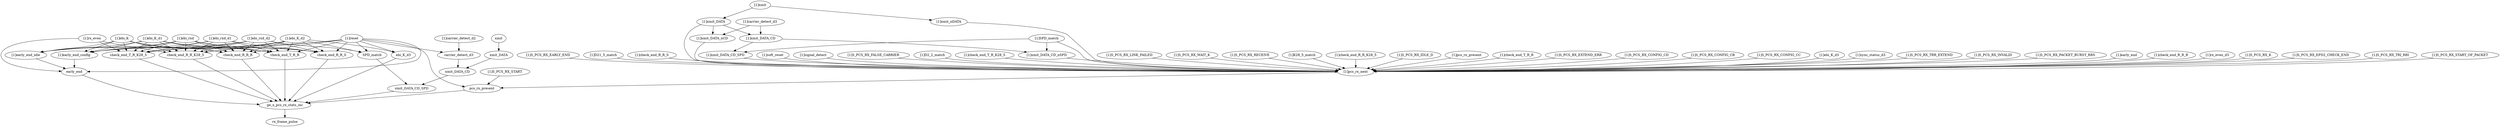 strict digraph "" {
	"[1]early_end_idle"	 [complexity=7,
		importance=0.107386379028,
		rank=0.0153409112898];
	early_end	 [complexity=3,
		importance=0.101825742532,
		rank=0.0339419141773];
	"[1]early_end_idle" -> early_end;
	xmit	 [complexity=12,
		importance=0.0399481617572,
		rank=0.00332901347977];
	xmit_DATA	 [complexity=10,
		importance=0.0355332451818,
		rank=0.00355332451818];
	xmit -> xmit_DATA;
	"[1]early_end_config"	 [complexity=7,
		importance=0.107724260856,
		rank=0.0153891801223];
	"[1]early_end_config" -> early_end;
	"[1]soft_reset"	 [complexity=8,
		importance=0.334381244949,
		rank=0.0417976556187];
	"[1]pcs_rx_next"	 [complexity=7,
		importance=0.327719409739,
		rank=0.0468170585342];
	"[1]soft_reset" -> "[1]pcs_rx_next";
	"[1]signal_detect"	 [complexity=8,
		importance=0.987573145793,
		rank=0.123446643224];
	"[1]signal_detect" -> "[1]pcs_rx_next";
	xmit_DATA_CD_SPD	 [complexity=4,
		importance=0.0235946328014,
		rank=0.00589865820035];
	ge_x_pcs_rx_stats_inc	 [complexity=2,
		importance=0.0182179796128,
		rank=0.00910898980642];
	xmit_DATA_CD_SPD -> ge_x_pcs_rx_stats_inc;
	pcs_rx_present	 [complexity=3,
		importance=0.247265987778,
		rank=0.0824219959261];
	pcs_rx_present -> ge_x_pcs_rx_stats_inc;
	"[1]S_PCS_RX_FALSE_CARRIER"	 [complexity=24,
		importance=1.64301196527,
		rank=0.0684588318863];
	"[1]S_PCS_RX_FALSE_CARRIER" -> "[1]pcs_rx_next";
	early_end -> ge_x_pcs_rx_stats_inc;
	"[1]D2_2_match"	 [complexity=29,
		importance=0.660191354249,
		rank=0.022765219112];
	"[1]D2_2_match" -> "[1]pcs_rx_next";
	xmit_DATA_CD	 [complexity=7,
		importance=0.0303824956032,
		rank=0.00434035651474];
	xmit_DATA_CD -> xmit_DATA_CD_SPD;
	"[1]check_end_T_R_K28_5"	 [complexity=8,
		importance=0.98964804192,
		rank=0.12370600524];
	"[1]check_end_T_R_K28_5" -> "[1]pcs_rx_next";
	"[1]SPD_match"	 [complexity=22,
		importance=0.337848597698,
		rank=0.0153567544408];
	"[1]xmit_DATA_CD_nSPD"	 [complexity=19,
		importance=0.333096062928,
		rank=0.017531371733];
	"[1]SPD_match" -> "[1]xmit_DATA_CD_nSPD";
	"[1]SPD_match" -> "[1]pcs_rx_next";
	"[1]xmit_DATA_CD_SPD"	 [complexity=19,
		importance=0.333096062928,
		rank=0.017531371733];
	"[1]SPD_match" -> "[1]xmit_DATA_CD_SPD";
	"[1]S_PCS_RX_LINK_FAILED"	 [complexity=13,
		importance=0.987573145793,
		rank=0.075967165061];
	"[1]S_PCS_RX_LINK_FAILED" -> "[1]pcs_rx_next";
	"[1]rx_even"	 [complexity=11,
		importance=0.0837766477286,
		rank=0.00761605888442];
	"[1]rx_even" -> early_end;
	check_end_T_R_K28_5	 [complexity=3,
		importance=0.0793617311532,
		rank=0.0264539103844];
	"[1]rx_even" -> check_end_T_R_K28_5;
	check_end_R_R_K28_5	 [complexity=3,
		importance=0.0429257719275,
		rank=0.0143085906425];
	"[1]rx_even" -> check_end_R_R_K28_5;
	"[1]S_PCS_RX_WAIT_K"	 [complexity=24,
		importance=1.64301196527,
		rank=0.0684588318863];
	"[1]S_PCS_RX_WAIT_K" -> "[1]pcs_rx_next";
	check_end_T_R_K28_5 -> ge_x_pcs_rx_stats_inc;
	SPD_match	 [complexity=7,
		importance=0.0283471675715,
		rank=0.00404959536736];
	SPD_match -> xmit_DATA_CD_SPD;
	"[1]S_PCS_RX_RECEIVE"	 [complexity=25,
		importance=2.29845078475,
		rank=0.09193803139];
	"[1]S_PCS_RX_RECEIVE" -> "[1]pcs_rx_next";
	"[1]K28_5_match"	 [complexity=57,
		importance=5.2482630906,
		rank=0.0920747910631];
	"[1]K28_5_match" -> "[1]pcs_rx_next";
	"[1]xmit_DATA_nCD"	 [complexity=19,
		importance=0.334507272541,
		rank=0.0176056459232];
	"[1]xmit_DATA_nCD" -> "[1]pcs_rx_next";
	"[1]check_end_R_R_K28_5"	 [complexity=15,
		importance=0.334209222441,
		rank=0.0222806148294];
	"[1]check_end_R_R_K28_5" -> "[1]pcs_rx_next";
	ebi_K_d3	 [complexity=3,
		importance=0.0228207551802,
		rank=0.0076069183934];
	ebi_K_d3 -> ge_x_pcs_rx_stats_inc;
	"[1]S_PCS_RX_IDLE_D"	 [complexity=41,
		importance=1.97073137501,
		rank=0.0480666189027];
	"[1]S_PCS_RX_IDLE_D" -> "[1]pcs_rx_next";
	"[1]pcs_rx_present"	 [complexity=10,
		importance=10.206169914,
		rank=1.0206169914];
	"[1]pcs_rx_present" -> "[1]pcs_rx_next";
	check_end_R_R_K28_5 -> ge_x_pcs_rx_stats_inc;
	"[1]check_end_T_R_R"	 [complexity=8,
		importance=0.661376757428,
		rank=0.0826720946785];
	"[1]check_end_T_R_R" -> "[1]pcs_rx_next";
	"[1]xmit_DATA"	 [complexity=22,
		importance=0.33965802212,
		rank=0.0154390010054];
	"[1]xmit_DATA" -> "[1]xmit_DATA_nCD";
	"[1]xmit_DATA_CD"	 [complexity=22,
		importance=0.33988392573,
		rank=0.0154492693513];
	"[1]xmit_DATA" -> "[1]xmit_DATA_CD";
	"[1]xmit_DATA" -> "[1]pcs_rx_next";
	"[1]S_PCS_RX_EXTEND_ERR"	 [complexity=26,
		importance=0.659853736054,
		rank=0.0253789898482];
	"[1]S_PCS_RX_EXTEND_ERR" -> "[1]pcs_rx_next";
	"[1]S_PCS_RX_CONFIG_CD"	 [complexity=11,
		importance=0.332134326315,
		rank=0.030194029665];
	"[1]S_PCS_RX_CONFIG_CD" -> "[1]pcs_rx_next";
	"[1]reset"	 [complexity=4,
		importance=0.0500564269358,
		rank=0.012514106734];
	"[1]reset" -> pcs_rx_present;
	"[1]reset" -> early_end;
	"[1]reset" -> check_end_T_R_K28_5;
	"[1]reset" -> SPD_match;
	"[1]reset" -> ebi_K_d3;
	"[1]reset" -> check_end_R_R_K28_5;
	carrier_detect_d3	 [complexity=10,
		importance=0.0387296097385,
		rank=0.00387296097385];
	"[1]reset" -> carrier_detect_d3;
	check_end_R_R_S	 [complexity=3,
		importance=0.0241559175623,
		rank=0.00805197252078];
	"[1]reset" -> check_end_R_R_S;
	check_end_R_R_R	 [complexity=4,
		importance=0.0788098564009,
		rank=0.0197024641002];
	"[1]reset" -> check_end_R_R_R;
	check_end_T_R_R	 [complexity=3,
		importance=0.060591876788,
		rank=0.0201972922627];
	"[1]reset" -> check_end_T_R_R;
	"[1]S_PCS_RX_CONFIG_CB"	 [complexity=29,
		importance=0.659853736054,
		rank=0.0227535771053];
	"[1]S_PCS_RX_CONFIG_CB" -> "[1]pcs_rx_next";
	"[1]S_PCS_RX_CONFIG_CC"	 [complexity=11,
		importance=0.332134326315,
		rank=0.030194029665];
	"[1]S_PCS_RX_CONFIG_CC" -> "[1]pcs_rx_next";
	"[1]ebi_K_d1"	 [complexity=11,
		importance=0.08409200473,
		rank=0.00764472770273];
	"[1]ebi_K_d1" -> "[1]early_end_idle";
	"[1]ebi_K_d1" -> "[1]early_end_config";
	"[1]ebi_K_d1" -> check_end_T_R_K28_5;
	"[1]ebi_K_d1" -> check_end_R_R_K28_5;
	"[1]ebi_K_d1" -> check_end_R_R_S;
	"[1]ebi_K_d1" -> check_end_R_R_R;
	"[1]ebi_K_d1" -> check_end_T_R_R;
	"[1]ebi_K_d3"	 [complexity=32,
		importance=0.987761004785,
		rank=0.0308675313995];
	"[1]ebi_K_d3" -> "[1]pcs_rx_next";
	"[1]ebi_K_d2"	 [complexity=5,
		importance=0.0275707379801,
		rank=0.00551414759601];
	"[1]ebi_K_d2" -> "[1]early_end_idle";
	"[1]ebi_K_d2" -> "[1]early_end_config";
	"[1]ebi_K_d2" -> check_end_T_R_K28_5;
	"[1]ebi_K_d2" -> SPD_match;
	"[1]ebi_K_d2" -> ebi_K_d3;
	"[1]ebi_K_d2" -> check_end_R_R_K28_5;
	"[1]ebi_K_d2" -> check_end_R_R_S;
	"[1]ebi_K_d2" -> check_end_R_R_R;
	"[1]ebi_K_d2" -> check_end_T_R_R;
	"[1]ebi_rxd"	 [complexity=11,
		importance=0.0837766477286,
		rank=0.00761605888442];
	"[1]ebi_rxd" -> "[1]early_end_idle";
	"[1]ebi_rxd" -> "[1]early_end_config";
	"[1]ebi_rxd" -> check_end_T_R_K28_5;
	"[1]ebi_rxd" -> check_end_R_R_K28_5;
	"[1]ebi_rxd" -> check_end_R_R_S;
	"[1]ebi_rxd" -> check_end_R_R_R;
	"[1]ebi_rxd" -> check_end_T_R_R;
	"[1]sync_status_d3"	 [complexity=8,
		importance=0.663785933614,
		rank=0.0829732417017];
	"[1]sync_status_d3" -> "[1]pcs_rx_next";
	carrier_detect_d3 -> xmit_DATA_CD;
	"[1]xmit"	 [complexity=24,
		importance=0.344072938695,
		rank=0.0143363724456];
	"[1]xmit" -> "[1]xmit_DATA";
	"[1]xmit_nDATA"	 [complexity=24,
		importance=0.332870159318,
		rank=0.0138695899716];
	"[1]xmit" -> "[1]xmit_nDATA";
	"[1]carrier_detect_d2"	 [complexity=12,
		importance=0.0465148706658,
		rank=0.00387623922215];
	"[1]carrier_detect_d2" -> carrier_detect_d3;
	"[1]S_PCS_RX_TRR_EXTEND"	 [complexity=15,
		importance=0.332134326315,
		rank=0.022142288421];
	"[1]S_PCS_RX_TRR_EXTEND" -> "[1]pcs_rx_next";
	"[1]S_PCS_RX_INVALID"	 [complexity=57,
		importance=2.95388960423,
		rank=0.0518226246356];
	"[1]S_PCS_RX_INVALID" -> "[1]pcs_rx_next";
	xmit_DATA -> xmit_DATA_CD;
	"[1]ebi_rxd_d1"	 [complexity=11,
		importance=0.08409200473,
		rank=0.00764472770273];
	"[1]ebi_rxd_d1" -> "[1]early_end_config";
	"[1]ebi_rxd_d1" -> check_end_T_R_K28_5;
	"[1]ebi_rxd_d1" -> check_end_R_R_K28_5;
	"[1]ebi_rxd_d1" -> check_end_R_R_S;
	"[1]ebi_rxd_d1" -> check_end_R_R_R;
	"[1]ebi_rxd_d1" -> check_end_T_R_R;
	"[1]ebi_rxd_d2"	 [complexity=11,
		importance=0.0841539491816,
		rank=0.00765035901651];
	"[1]ebi_rxd_d2" -> "[1]early_end_idle";
	"[1]ebi_rxd_d2" -> "[1]early_end_config";
	"[1]ebi_rxd_d2" -> check_end_T_R_K28_5;
	"[1]ebi_rxd_d2" -> SPD_match;
	"[1]ebi_rxd_d2" -> check_end_R_R_K28_5;
	"[1]ebi_rxd_d2" -> check_end_R_R_S;
	"[1]ebi_rxd_d2" -> check_end_R_R_R;
	"[1]ebi_rxd_d2" -> check_end_T_R_R;
	check_end_R_R_S -> ge_x_pcs_rx_stats_inc;
	rx_frame_pulse	 [complexity=0,
		importance=0.00459895677195,
		rank=0.0];
	"[1]xmit_DATA_CD" -> "[1]xmit_DATA_CD_nSPD";
	"[1]xmit_DATA_CD" -> "[1]xmit_DATA_CD_SPD";
	check_end_R_R_R -> ge_x_pcs_rx_stats_inc;
	"[1]S_PCS_RX_PACKET_BURST_RRS"	 [complexity=19,
		importance=0.659853736054,
		rank=0.0347291440028];
	"[1]S_PCS_RX_PACKET_BURST_RRS" -> "[1]pcs_rx_next";
	ge_x_pcs_rx_stats_inc -> rx_frame_pulse;
	"[1]S_PCS_RX_START"	 [complexity=7,
		importance=0.251680904354,
		rank=0.0359544149077];
	"[1]S_PCS_RX_START" -> pcs_rx_present;
	"[1]xmit_nDATA" -> "[1]pcs_rx_next";
	"[1]xmit_DATA_CD_nSPD" -> "[1]pcs_rx_next";
	"[1]ebi_K"	 [complexity=11,
		importance=0.0837766477286,
		rank=0.00761605888442];
	"[1]ebi_K" -> "[1]early_end_idle";
	"[1]ebi_K" -> "[1]early_end_config";
	"[1]ebi_K" -> check_end_T_R_K28_5;
	"[1]ebi_K" -> check_end_R_R_K28_5;
	"[1]ebi_K" -> check_end_R_R_S;
	"[1]ebi_K" -> check_end_R_R_R;
	"[1]ebi_K" -> check_end_T_R_R;
	"[1]early_end"	 [complexity=8,
		importance=1.32161348342,
		rank=0.165201685428];
	"[1]early_end" -> "[1]pcs_rx_next";
	check_end_T_R_R -> ge_x_pcs_rx_stats_inc;
	"[1]check_end_R_R_R"	 [complexity=16,
		importance=0.661376757428,
		rank=0.0413360473393];
	"[1]check_end_R_R_R" -> "[1]pcs_rx_next";
	"[1]rx_even_d3"	 [complexity=41,
		importance=2.30196898521,
		rank=0.0561455850051];
	"[1]rx_even_d3" -> "[1]pcs_rx_next";
	"[1]S_PCS_RX_K"	 [complexity=57,
		importance=3.28160901397,
		rank=0.0575720879644];
	"[1]S_PCS_RX_K" -> "[1]pcs_rx_next";
	"[1]carrier_detect_d3"	 [complexity=22,
		importance=0.342854386676,
		rank=0.0155842903035];
	"[1]carrier_detect_d3" -> "[1]xmit_DATA_nCD";
	"[1]carrier_detect_d3" -> "[1]xmit_DATA_CD";
	"[1]S_PCS_RX_EPD2_CHECK_END"	 [complexity=26,
		importance=1.64301196527,
		rank=0.0631927678951];
	"[1]S_PCS_RX_EPD2_CHECK_END" -> "[1]pcs_rx_next";
	"[1]pcs_rx_next" -> pcs_rx_present;
	"[1]S_PCS_RX_TRI_RRI"	 [complexity=21,
		importance=0.987573145793,
		rank=0.0470272926568];
	"[1]S_PCS_RX_TRI_RRI" -> "[1]pcs_rx_next";
	"[1]S_PCS_RX_START_OF_PACKET"	 [complexity=22,
		importance=0.659853736054,
		rank=0.0299933516388];
	"[1]S_PCS_RX_START_OF_PACKET" -> "[1]pcs_rx_next";
	"[1]S_PCS_RX_EARLY_END"	 [complexity=9,
		importance=0.332134326315,
		rank=0.036903814035];
	"[1]S_PCS_RX_EARLY_END" -> "[1]pcs_rx_next";
	"[1]D21_5_match"	 [complexity=29,
		importance=0.660191354249,
		rank=0.022765219112];
	"[1]D21_5_match" -> "[1]pcs_rx_next";
	"[1]check_end_R_R_S"	 [complexity=15,
		importance=0.333657347689,
		rank=0.0222438231793];
	"[1]check_end_R_R_S" -> "[1]pcs_rx_next";
	"[1]xmit_DATA_CD_SPD" -> "[1]pcs_rx_next";
}
